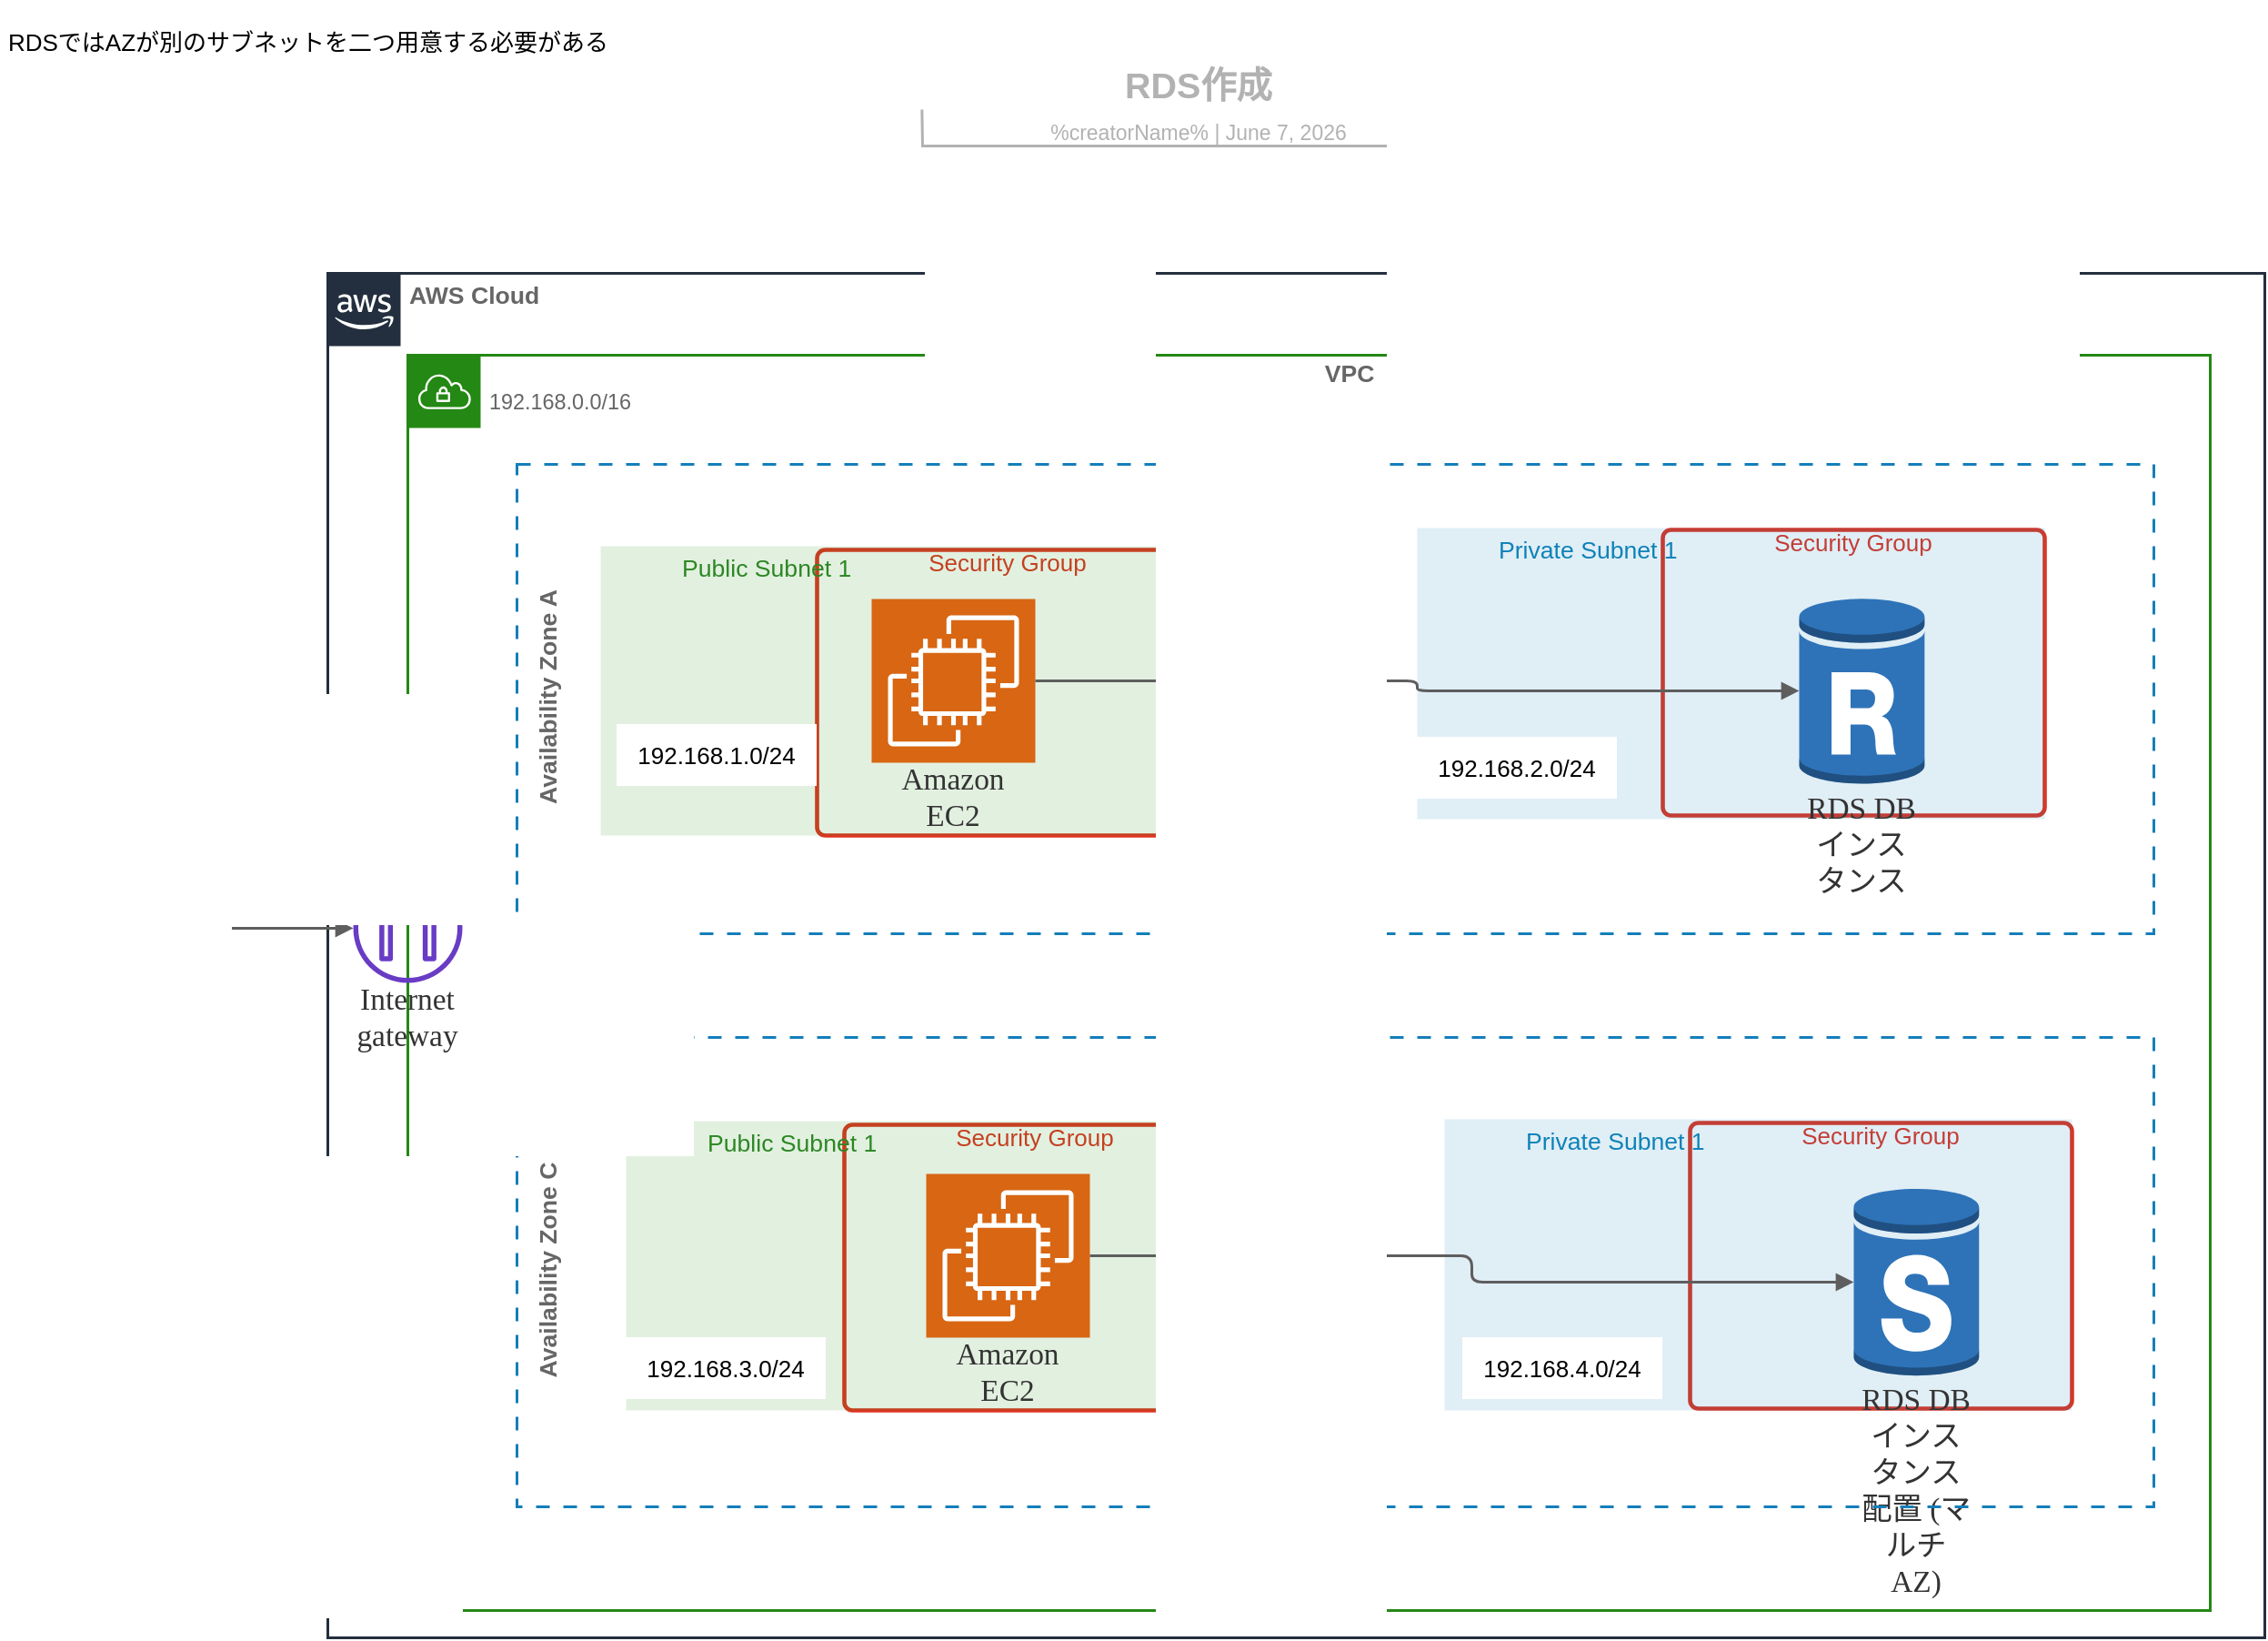 <mxfile version="20.6.0" type="github">
  <diagram id="COzKJZZQb2DtY6U1lg2Z" name="Page-1">
    <mxGraphModel dx="1351" dy="876" grid="1" gridSize="10" guides="1" tooltips="1" connect="1" arrows="1" fold="1" page="1" pageScale="1" pageWidth="827" pageHeight="1169" math="0" shadow="0">
      <root>
        <mxCell id="0" />
        <mxCell id="1" parent="0" />
        <UserObject label="Security Group" lucidchartObjectId="d.S-8giytdJA" id="zQZGqaTvdZe9Iy5OYycm-1">
          <mxCell style="html=1;overflow=block;blockSpacing=1;whiteSpace=wrap;verticalAlign=top;container=1;pointerEvents=0;collapsible=0;recursiveResize=0;fontSize=13;fontColor=#dd3522;spacing=0;strokeColor=#dd3522;strokeOpacity=100;fillOpacity=0;rounded=1;absoluteArcSize=1;arcSize=9;fillColor=#ffffff;strokeWidth=2.3;" vertex="1" parent="1">
            <mxGeometry x="450" y="332" width="210" height="157" as="geometry" />
          </mxCell>
        </UserObject>
        <UserObject label="Security Group" lucidchartObjectId="R.S-Tb16EDWW" id="zQZGqaTvdZe9Iy5OYycm-2">
          <mxCell style="html=1;overflow=block;blockSpacing=1;whiteSpace=wrap;verticalAlign=top;container=1;pointerEvents=0;collapsible=0;recursiveResize=0;fontSize=13;fontColor=#dd3522;spacing=0;strokeColor=#dd3522;strokeOpacity=100;fillOpacity=0;rounded=1;absoluteArcSize=1;arcSize=9;fillColor=#ffffff;strokeWidth=2.3;" vertex="1" parent="1">
            <mxGeometry x="915" y="321" width="210" height="157" as="geometry" />
          </mxCell>
        </UserObject>
        <UserObject label="Security Group" lucidchartObjectId="HdT-gNe5e-QL" id="zQZGqaTvdZe9Iy5OYycm-3">
          <mxCell style="html=1;overflow=block;blockSpacing=1;whiteSpace=wrap;verticalAlign=top;container=1;pointerEvents=0;collapsible=0;recursiveResize=0;fontSize=13;fontColor=#dd3522;spacing=0;strokeColor=#dd3522;strokeOpacity=100;fillOpacity=0;rounded=1;absoluteArcSize=1;arcSize=9;fillColor=#ffffff;strokeWidth=2.3;" vertex="1" parent="1">
            <mxGeometry x="465" y="648" width="210" height="157" as="geometry" />
          </mxCell>
        </UserObject>
        <UserObject label="Security Group" lucidchartObjectId="YdT-I6UC7Jr8" id="zQZGqaTvdZe9Iy5OYycm-4">
          <mxCell style="html=1;overflow=block;blockSpacing=1;whiteSpace=wrap;verticalAlign=top;container=1;pointerEvents=0;collapsible=0;recursiveResize=0;fontSize=13;fontColor=#dd3522;spacing=0;strokeColor=#dd3522;strokeOpacity=100;fillOpacity=0;rounded=1;absoluteArcSize=1;arcSize=9;fillColor=#ffffff;strokeWidth=2.3;" vertex="1" parent="1">
            <mxGeometry x="930" y="647" width="210" height="157" as="geometry" />
          </mxCell>
        </UserObject>
        <UserObject label="" lucidchartObjectId="LuR-U8kyJd_m" id="zQZGqaTvdZe9Iy5OYycm-5">
          <mxCell style="html=1;overflow=block;blockSpacing=1;whiteSpace=wrap;shape=mxgraph.aws4.users;labelPosition=center;verticalLabelPosition=bottom;align=center;verticalAlign=top;pointerEvents=1;fontSize=13;spacing=0;strokeOpacity=100;fillOpacity=100;fillColor=#666666;strokeWidth=1.5;strokeColor=none;" vertex="1" parent="1">
            <mxGeometry x="76" y="451" width="57" height="57" as="geometry" />
          </mxCell>
        </UserObject>
        <UserObject label="&lt;div style=&quot;display: flex; justify-content: center; text-align: center; align-items: baseline; font-size: 0; line-height: 1.25;margin-top: -2px;&quot;&gt;&lt;span&gt;&lt;span style=&quot;font-size:13.3px;color:#666666;font-weight: bold;&quot;&gt;VPC&#xa;&lt;/span&gt;&lt;/span&gt;&lt;/div&gt;&lt;div style=&quot;display: flex; justify-content: flex-start; text-align: left; align-items: baseline; font-size: 0; line-height: 1.25;margin-top: -2px;&quot;&gt;&lt;span&gt;&lt;span style=&quot;font-size:13px;color:#666666;&quot;&gt;&lt;span style=&quot;font-size:11.7px;color:#666666;&quot;&gt;192.168.0.0/16&lt;/span&gt;&lt;/span&gt;&lt;/span&gt;&lt;/div&gt;" lucidchartObjectId="LuR-KLFWu2TW" id="zQZGqaTvdZe9Iy5OYycm-6">
          <mxCell style="html=1;overflow=block;blockSpacing=1;whiteSpace=wrap;shape=mxgraph.aws4.group;grIcon=mxgraph.aws4.group_vpc;verticalAlign=top;align=left;grIconSize=40;spacingLeft=45;spacingTop=5;fontColor=#2C8723;container=1;pointerEvents=0;collapsible=0;recursiveResize=0;fontSize=13;spacing=0;strokeColor=#248814;strokeOpacity=100;fillOpacity=0;fillColor=#000000;strokeWidth=1.5;" vertex="1" parent="1">
            <mxGeometry x="225" y="225" width="991" height="690" as="geometry" />
          </mxCell>
        </UserObject>
        <UserObject label="AWS Cloud" lucidchartObjectId="LuR-FV8~V6.N" id="zQZGqaTvdZe9Iy5OYycm-7">
          <mxCell style="html=1;overflow=block;blockSpacing=1;whiteSpace=wrap;shape=mxgraph.aws4.group;grIcon=mxgraph.aws4.group_aws_cloud_alt;verticalAlign=top;align=left;grIconSize=40;spacingLeft=45;spacingTop=5;container=1;pointerEvents=0;collapsible=0;recursiveResize=0;fontSize=13.3;fontColor=#666666;fontStyle=1;spacing=0;strokeColor=#232f3e;strokeOpacity=100;fillOpacity=0;fillColor=#000000;strokeWidth=1.5;" vertex="1" parent="1">
            <mxGeometry x="181" y="180" width="1065" height="750" as="geometry" />
          </mxCell>
        </UserObject>
        <mxCell id="zQZGqaTvdZe9Iy5OYycm-8" value="" style="group;dropTarget=0;pointerEvents=0;" vertex="1" parent="1">
          <mxGeometry x="340" y="60" width="640" height="45" as="geometry" />
        </mxCell>
        <UserObject label="RDS作成" lucidchartObjectId="LuR-k2C7G9.U" id="zQZGqaTvdZe9Iy5OYycm-9">
          <mxCell style="points=[[0.262,0.967,0],[0.742,0.967,0]];html=1;overflow=block;blockSpacing=1;whiteSpace=wrap;fontSize=19.7;fontColor=#b2b2b2;fontStyle=1;align=center;spacingLeft=7;spacingRight=7;spacingTop=2;spacing=3;strokeOpacity=0;fillOpacity=0;rounded=1;absoluteArcSize=1;arcSize=12;fillColor=#ffffff;strokeWidth=1.5;" vertex="1" parent="zQZGqaTvdZe9Iy5OYycm-8">
            <mxGeometry width="640" height="31" as="geometry" />
          </mxCell>
        </UserObject>
        <UserObject label="%creatorName%  |  %date{mmmm d, yyyy}%" placeholders="1" lucidchartObjectId="LuR-t7FvLVTg" id="zQZGqaTvdZe9Iy5OYycm-10">
          <mxCell style="html=1;overflow=block;blockSpacing=1;whiteSpace=wrap;fontSize=11.5;fontColor=#b2b2b2;align=center;spacingLeft=7;spacingRight=7;spacingTop=2;spacing=3;strokeOpacity=0;fillOpacity=0;rounded=1;absoluteArcSize=1;arcSize=12;fillColor=#ffffff;strokeWidth=1.5;" vertex="1" parent="zQZGqaTvdZe9Iy5OYycm-8">
            <mxGeometry y="31" width="640" height="14" as="geometry" />
          </mxCell>
        </UserObject>
        <UserObject label="" lucidchartObjectId="LuR-H_M8iPB2" id="zQZGqaTvdZe9Iy5OYycm-11">
          <mxCell style="html=1;jettySize=18;whiteSpace=wrap;fontSize=13;fontFamily=Helvetica;strokeColor=#b2b2b2;strokeOpacity=100;strokeWidth=1.5;rounded=0;startArrow=none;endArrow=none;exitX=0.262;exitY=0.967;exitPerimeter=0;entryX=0.742;entryY=0.967;entryPerimeter=0;" edge="1" parent="zQZGqaTvdZe9Iy5OYycm-8" source="zQZGqaTvdZe9Iy5OYycm-9" target="zQZGqaTvdZe9Iy5OYycm-9">
            <mxGeometry width="100" height="100" relative="1" as="geometry">
              <Array as="points">
                <mxPoint x="168" y="50" generated="1" />
                <mxPoint x="475" y="50" generated="1" />
              </Array>
            </mxGeometry>
          </mxCell>
        </UserObject>
        <mxCell id="zQZGqaTvdZe9Iy5OYycm-12" value="" style="group;dropTarget=0;pointerEvents=0;" vertex="1" parent="1">
          <mxGeometry x="170" y="285" width="1015" height="258" as="geometry" />
        </mxCell>
        <UserObject label="" lucidchartObjectId="LuR-6gXiOFL5" id="zQZGqaTvdZe9Iy5OYycm-13">
          <mxCell style="html=1;overflow=block;blockSpacing=1;whiteSpace=wrap;verticalAlign=top;dashed=1;dashPattern=5 5;fontColor=#0E82B8;strokeOpacity=100;strokeColor=#147eba;container=1;pointerEvents=0;collapsible=0;recursiveResize=0;fontSize=13;align=center;spacing=0;fillOpacity=0;fillColor=#000000;strokeWidth=1.5;" vertex="1" parent="zQZGqaTvdZe9Iy5OYycm-12">
            <mxGeometry x="115" width="900" height="258" as="geometry" />
          </mxCell>
        </UserObject>
        <UserObject label="Availability Zone A" lucidchartObjectId="LuR-p6-e6cwh" id="zQZGqaTvdZe9Iy5OYycm-14">
          <mxCell style="html=1;overflow=block;blockSpacing=1;whiteSpace=wrap;fontSize=13.3;fontColor=#666666;fontStyle=1;align=center;spacing=3.8;verticalAlign=bottom;strokeOpacity=0;fillOpacity=0;rotation=-90;fillColor=#ffffff;strokeWidth=1.5;" vertex="1" parent="zQZGqaTvdZe9Iy5OYycm-12">
            <mxGeometry y="115" width="258" height="27" as="geometry" />
          </mxCell>
        </UserObject>
        <mxCell id="zQZGqaTvdZe9Iy5OYycm-15" value="" style="group;dropTarget=0;pointerEvents=0;" vertex="1" parent="1">
          <mxGeometry x="331" y="320" width="809" height="485" as="geometry" />
        </mxCell>
        <UserObject label="Public Subnet 1" lucidchartObjectId="LuR-Xy81THU6" id="zQZGqaTvdZe9Iy5OYycm-16">
          <mxCell style="html=1;overflow=block;blockSpacing=1;whiteSpace=wrap;shape=mxgraph.aws4.group;grIcon=mxgraph.aws4.group_security_group;grStroke=0;verticalAlign=top;align=left;grIconSize=40;spacingLeft=45;spacingTop=5;strokeColor=#2C8723;fontColor=#2C8723;fillOpacity=13;fillColor=#248814;container=1;pointerEvents=0;collapsible=0;recursiveResize=0;fontSize=13.3;spacing=0;strokeOpacity=0;strokeWidth=1.5;" vertex="1" parent="zQZGqaTvdZe9Iy5OYycm-15">
            <mxGeometry y="10" width="329" height="159" as="geometry" />
          </mxCell>
        </UserObject>
        <UserObject label="Private Subnet 1" lucidchartObjectId="LuR-LkPbviv0" id="zQZGqaTvdZe9Iy5OYycm-17">
          <mxCell style="html=1;overflow=block;blockSpacing=1;whiteSpace=wrap;shape=mxgraph.aws4.group;grIcon=mxgraph.aws4.group_security_group;grStroke=0;verticalAlign=top;align=left;grIconSize=40;spacingLeft=45;spacingTop=5;strokeColor=#0E82B8;fontColor=#0E82B8;fillOpacity=13;fillColor=#147eba;container=1;pointerEvents=0;collapsible=0;recursiveResize=0;fontSize=13.3;spacing=0;strokeOpacity=0;strokeWidth=1.5;" vertex="1" parent="zQZGqaTvdZe9Iy5OYycm-15">
            <mxGeometry x="449" width="345" height="160" as="geometry" />
          </mxCell>
        </UserObject>
        <UserObject label="Private Subnet 1" lucidchartObjectId="CRR-NUfsFUnc" id="zQZGqaTvdZe9Iy5OYycm-18">
          <mxCell style="html=1;overflow=block;blockSpacing=1;whiteSpace=wrap;shape=mxgraph.aws4.group;grIcon=mxgraph.aws4.group_security_group;grStroke=0;verticalAlign=top;align=left;grIconSize=40;spacingLeft=45;spacingTop=5;strokeColor=#0E82B8;fontColor=#0E82B8;fillOpacity=13;fillColor=#147eba;container=1;pointerEvents=0;collapsible=0;recursiveResize=0;fontSize=13.3;spacing=0;strokeOpacity=0;strokeWidth=1.5;" vertex="1" parent="zQZGqaTvdZe9Iy5OYycm-15">
            <mxGeometry x="464" y="325" width="345" height="160" as="geometry" />
          </mxCell>
        </UserObject>
        <UserObject label="Public Subnet 1" lucidchartObjectId="VRR-5XFbkK4s" id="zQZGqaTvdZe9Iy5OYycm-19">
          <mxCell style="html=1;overflow=block;blockSpacing=1;whiteSpace=wrap;shape=mxgraph.aws4.group;grIcon=mxgraph.aws4.group_security_group;grStroke=0;verticalAlign=top;align=left;grIconSize=40;spacingLeft=45;spacingTop=5;strokeColor=#2C8723;fontColor=#2C8723;fillOpacity=13;fillColor=#248814;container=1;pointerEvents=0;collapsible=0;recursiveResize=0;fontSize=13.3;spacing=0;strokeOpacity=0;strokeWidth=1.5;" vertex="1" parent="zQZGqaTvdZe9Iy5OYycm-15">
            <mxGeometry x="14" y="326" width="329" height="159" as="geometry" />
          </mxCell>
        </UserObject>
        <UserObject label="RDS DB インスタンス" lucidchartObjectId="kUR-6rm5-1Yg" id="zQZGqaTvdZe9Iy5OYycm-20">
          <mxCell style="html=1;overflow=block;blockSpacing=1;whiteSpace=wrap;shape=mxgraph.aws3.rds_db_instance_read_replica;labelPosition=center;verticalLabelPosition=bottom;align=center;verticalAlign=top;pointerEvents=1;fontSize=16.7;fontFamily=Lucid JP;fontColor=#333333;spacing=3.8;strokeColor=#5e5e5e;strokeOpacity=100;rounded=1;absoluteArcSize=1;arcSize=9;fillColor=#2e73b8;strokeWidth=2.3;" vertex="1" parent="zQZGqaTvdZe9Iy5OYycm-15">
            <mxGeometry x="659" y="37" width="69" height="105" as="geometry" />
          </mxCell>
        </UserObject>
        <UserObject label="RDS DB インスタンス配置 (マルチ AZ)" lucidchartObjectId="sUR--44TbnH0" id="zQZGqaTvdZe9Iy5OYycm-21">
          <mxCell style="html=1;overflow=block;blockSpacing=1;whiteSpace=wrap;shape=mxgraph.aws3.rds_db_instance_standby_multi_az;labelPosition=center;verticalLabelPosition=bottom;align=center;verticalAlign=top;pointerEvents=1;fontSize=16.7;fontFamily=Lucid JP;fontColor=#333333;spacing=3.8;strokeColor=#5e5e5e;strokeOpacity=100;rounded=1;absoluteArcSize=1;arcSize=9;fillColor=#2e73b8;strokeWidth=2.3;" vertex="1" parent="zQZGqaTvdZe9Iy5OYycm-15">
            <mxGeometry x="689" y="362" width="69" height="105" as="geometry" />
          </mxCell>
        </UserObject>
        <mxCell id="zQZGqaTvdZe9Iy5OYycm-22" value="" style="group;dropTarget=0;pointerEvents=0;" vertex="1" parent="1">
          <mxGeometry x="170" y="600" width="1015" height="258" as="geometry" />
        </mxCell>
        <UserObject label="" lucidchartObjectId=".QR-Pv~3ltEh" id="zQZGqaTvdZe9Iy5OYycm-23">
          <mxCell style="html=1;overflow=block;blockSpacing=1;whiteSpace=wrap;verticalAlign=top;dashed=1;dashPattern=5 5;fontColor=#0E82B8;strokeOpacity=100;strokeColor=#147eba;container=1;pointerEvents=0;collapsible=0;recursiveResize=0;fontSize=13;align=center;spacing=0;fillOpacity=0;fillColor=#000000;strokeWidth=1.5;" vertex="1" parent="zQZGqaTvdZe9Iy5OYycm-22">
            <mxGeometry x="115" width="900" height="258" as="geometry" />
          </mxCell>
        </UserObject>
        <UserObject label="Availability Zone C" lucidchartObjectId=".QR-HcqmJM00" id="zQZGqaTvdZe9Iy5OYycm-24">
          <mxCell style="html=1;overflow=block;blockSpacing=1;whiteSpace=wrap;fontSize=13.3;fontColor=#666666;fontStyle=1;align=center;spacing=3.8;verticalAlign=bottom;strokeOpacity=0;fillOpacity=0;rotation=-90;fillColor=#ffffff;strokeWidth=1.5;" vertex="1" parent="zQZGqaTvdZe9Iy5OYycm-22">
            <mxGeometry y="115" width="258" height="27" as="geometry" />
          </mxCell>
        </UserObject>
        <UserObject label="Amazon EC2" lucidchartObjectId="gaS-FAgdg23W" id="zQZGqaTvdZe9Iy5OYycm-25">
          <mxCell style="html=1;overflow=block;blockSpacing=1;whiteSpace=wrap;shape=mxgraph.aws4.resourceIcon;resIcon=mxgraph.aws4.ec2;verticalLabelPosition=bottom;align=center;verticalAlign=top;strokeColor=#ffffff;pointerEvents=1;fontSize=16.7;fontFamily=Lucid JP;fontColor=#333333;spacing=0;strokeOpacity=100;rounded=1;absoluteArcSize=1;arcSize=9;fillColor=#d86613;strokeWidth=2.3;" vertex="1" parent="1">
            <mxGeometry x="480" y="359" width="90" height="90" as="geometry" />
          </mxCell>
        </UserObject>
        <UserObject label="" lucidchartObjectId="raS-uvgUq99h" id="zQZGqaTvdZe9Iy5OYycm-26">
          <mxCell style="html=1;jettySize=18;whiteSpace=wrap;fontSize=13;strokeColor=#5E5E5E;strokeWidth=1.5;rounded=1;arcSize=12;edgeStyle=orthogonalEdgeStyle;startArrow=none;endArrow=block;endFill=1;exitX=1;exitY=0.5;exitPerimeter=0;entryX=0;entryY=0.5;entryPerimeter=0;" edge="1" parent="1" source="zQZGqaTvdZe9Iy5OYycm-25" target="zQZGqaTvdZe9Iy5OYycm-20">
            <mxGeometry width="100" height="100" relative="1" as="geometry">
              <Array as="points" />
            </mxGeometry>
          </mxCell>
        </UserObject>
        <UserObject label="Internet gateway" lucidchartObjectId="X7S-EDn-ZCxY" id="zQZGqaTvdZe9Iy5OYycm-27">
          <mxCell style="html=1;overflow=block;blockSpacing=1;whiteSpace=wrap;shape=mxgraph.aws4.internet_gateway;labelPosition=center;verticalLabelPosition=bottom;align=center;verticalAlign=top;pointerEvents=1;fontSize=16.7;fontFamily=Lucid JP;fontColor=#333333;spacing=0;strokeColor=#5e5e5e;strokeOpacity=100;rounded=1;absoluteArcSize=1;arcSize=9;fillColor=#693cc5;strokeWidth=2.3;" vertex="1" parent="1">
            <mxGeometry x="195" y="510" width="60" height="60" as="geometry" />
          </mxCell>
        </UserObject>
        <UserObject label="" lucidchartObjectId="~7S-YVp3-NV5" id="zQZGqaTvdZe9Iy5OYycm-28">
          <mxCell style="html=1;jettySize=18;whiteSpace=wrap;fontSize=13;strokeColor=#5E5E5E;strokeWidth=1.5;rounded=1;arcSize=12;edgeStyle=orthogonalEdgeStyle;startArrow=none;endArrow=block;endFill=1;exitX=0.5;exitY=1;exitPerimeter=0;entryX=0;entryY=0.5;entryPerimeter=0;" edge="1" parent="1" source="zQZGqaTvdZe9Iy5OYycm-5" target="zQZGqaTvdZe9Iy5OYycm-27">
            <mxGeometry width="100" height="100" relative="1" as="geometry">
              <Array as="points" />
            </mxGeometry>
          </mxCell>
        </UserObject>
        <UserObject label="RDSではAZが別のサブネットを二つ用意する必要がある" lucidchartObjectId="mbT-6RMTp-nP" id="zQZGqaTvdZe9Iy5OYycm-29">
          <mxCell style="html=1;overflow=block;blockSpacing=1;whiteSpace=wrap;fontSize=13;spacing=3.8;strokeOpacity=100;fillOpacity=100;fillColor=#ffffff;strokeWidth=0.8;strokeColor=none;" vertex="1" parent="1">
            <mxGeometry x="1" y="30" width="339" height="45" as="geometry" />
          </mxCell>
        </UserObject>
        <UserObject label="Amazon EC2" lucidchartObjectId="odT-0_bHhIWv" id="zQZGqaTvdZe9Iy5OYycm-30">
          <mxCell style="html=1;overflow=block;blockSpacing=1;whiteSpace=wrap;shape=mxgraph.aws4.resourceIcon;resIcon=mxgraph.aws4.ec2;verticalLabelPosition=bottom;align=center;verticalAlign=top;strokeColor=#ffffff;pointerEvents=1;fontSize=16.7;fontFamily=Lucid JP;fontColor=#333333;spacing=0;strokeOpacity=100;rounded=1;absoluteArcSize=1;arcSize=9;fillColor=#d86613;strokeWidth=2.3;" vertex="1" parent="1">
            <mxGeometry x="510" y="675" width="90" height="90" as="geometry" />
          </mxCell>
        </UserObject>
        <UserObject label="" lucidchartObjectId="yeT-_EMZiqRE" id="zQZGqaTvdZe9Iy5OYycm-31">
          <mxCell style="html=1;jettySize=18;whiteSpace=wrap;fontSize=13;strokeColor=#5E5E5E;strokeWidth=1.5;rounded=1;arcSize=12;edgeStyle=orthogonalEdgeStyle;startArrow=none;endArrow=block;endFill=1;exitX=1;exitY=0.5;exitPerimeter=0;entryX=0;entryY=0.5;entryPerimeter=0;" edge="1" parent="1" source="zQZGqaTvdZe9Iy5OYycm-30" target="zQZGqaTvdZe9Iy5OYycm-21">
            <mxGeometry width="100" height="100" relative="1" as="geometry">
              <Array as="points" />
            </mxGeometry>
          </mxCell>
        </UserObject>
        <UserObject label="192.168.1.0/24" lucidchartObjectId="2yT-frc1QBiO" id="zQZGqaTvdZe9Iy5OYycm-32">
          <mxCell style="html=1;overflow=block;blockSpacing=1;whiteSpace=wrap;fontSize=13;spacing=3.8;strokeOpacity=100;fillOpacity=100;fillColor=#ffffff;strokeWidth=0.8;strokeColor=none;" vertex="1" parent="1">
            <mxGeometry x="340" y="428" width="110" height="34" as="geometry" />
          </mxCell>
        </UserObject>
        <UserObject label="192.168.2.0/24" lucidchartObjectId="5AT-bIl72L1y" id="zQZGqaTvdZe9Iy5OYycm-33">
          <mxCell style="html=1;overflow=block;blockSpacing=1;whiteSpace=wrap;fontSize=13;spacing=3.8;strokeOpacity=100;fillOpacity=100;fillColor=#ffffff;strokeWidth=0.8;strokeColor=none;" vertex="1" parent="1">
            <mxGeometry x="780" y="435" width="110" height="34" as="geometry" />
          </mxCell>
        </UserObject>
        <UserObject label="192.168.3.0/24" lucidchartObjectId="dBT-.tcLRFno" id="zQZGqaTvdZe9Iy5OYycm-34">
          <mxCell style="html=1;overflow=block;blockSpacing=1;whiteSpace=wrap;fontSize=13;spacing=3.8;strokeOpacity=100;fillOpacity=100;fillColor=#ffffff;strokeWidth=0.8;strokeColor=none;" vertex="1" parent="1">
            <mxGeometry x="345" y="765" width="110" height="34" as="geometry" />
          </mxCell>
        </UserObject>
        <UserObject label="192.168.4.0/24" lucidchartObjectId="zBT-j~.4lJs3" id="zQZGqaTvdZe9Iy5OYycm-35">
          <mxCell style="html=1;overflow=block;blockSpacing=1;whiteSpace=wrap;fontSize=13;spacing=3.8;strokeOpacity=100;fillOpacity=100;fillColor=#ffffff;strokeWidth=0.8;strokeColor=none;" vertex="1" parent="1">
            <mxGeometry x="805" y="765" width="110" height="34" as="geometry" />
          </mxCell>
        </UserObject>
      </root>
    </mxGraphModel>
  </diagram>
</mxfile>
